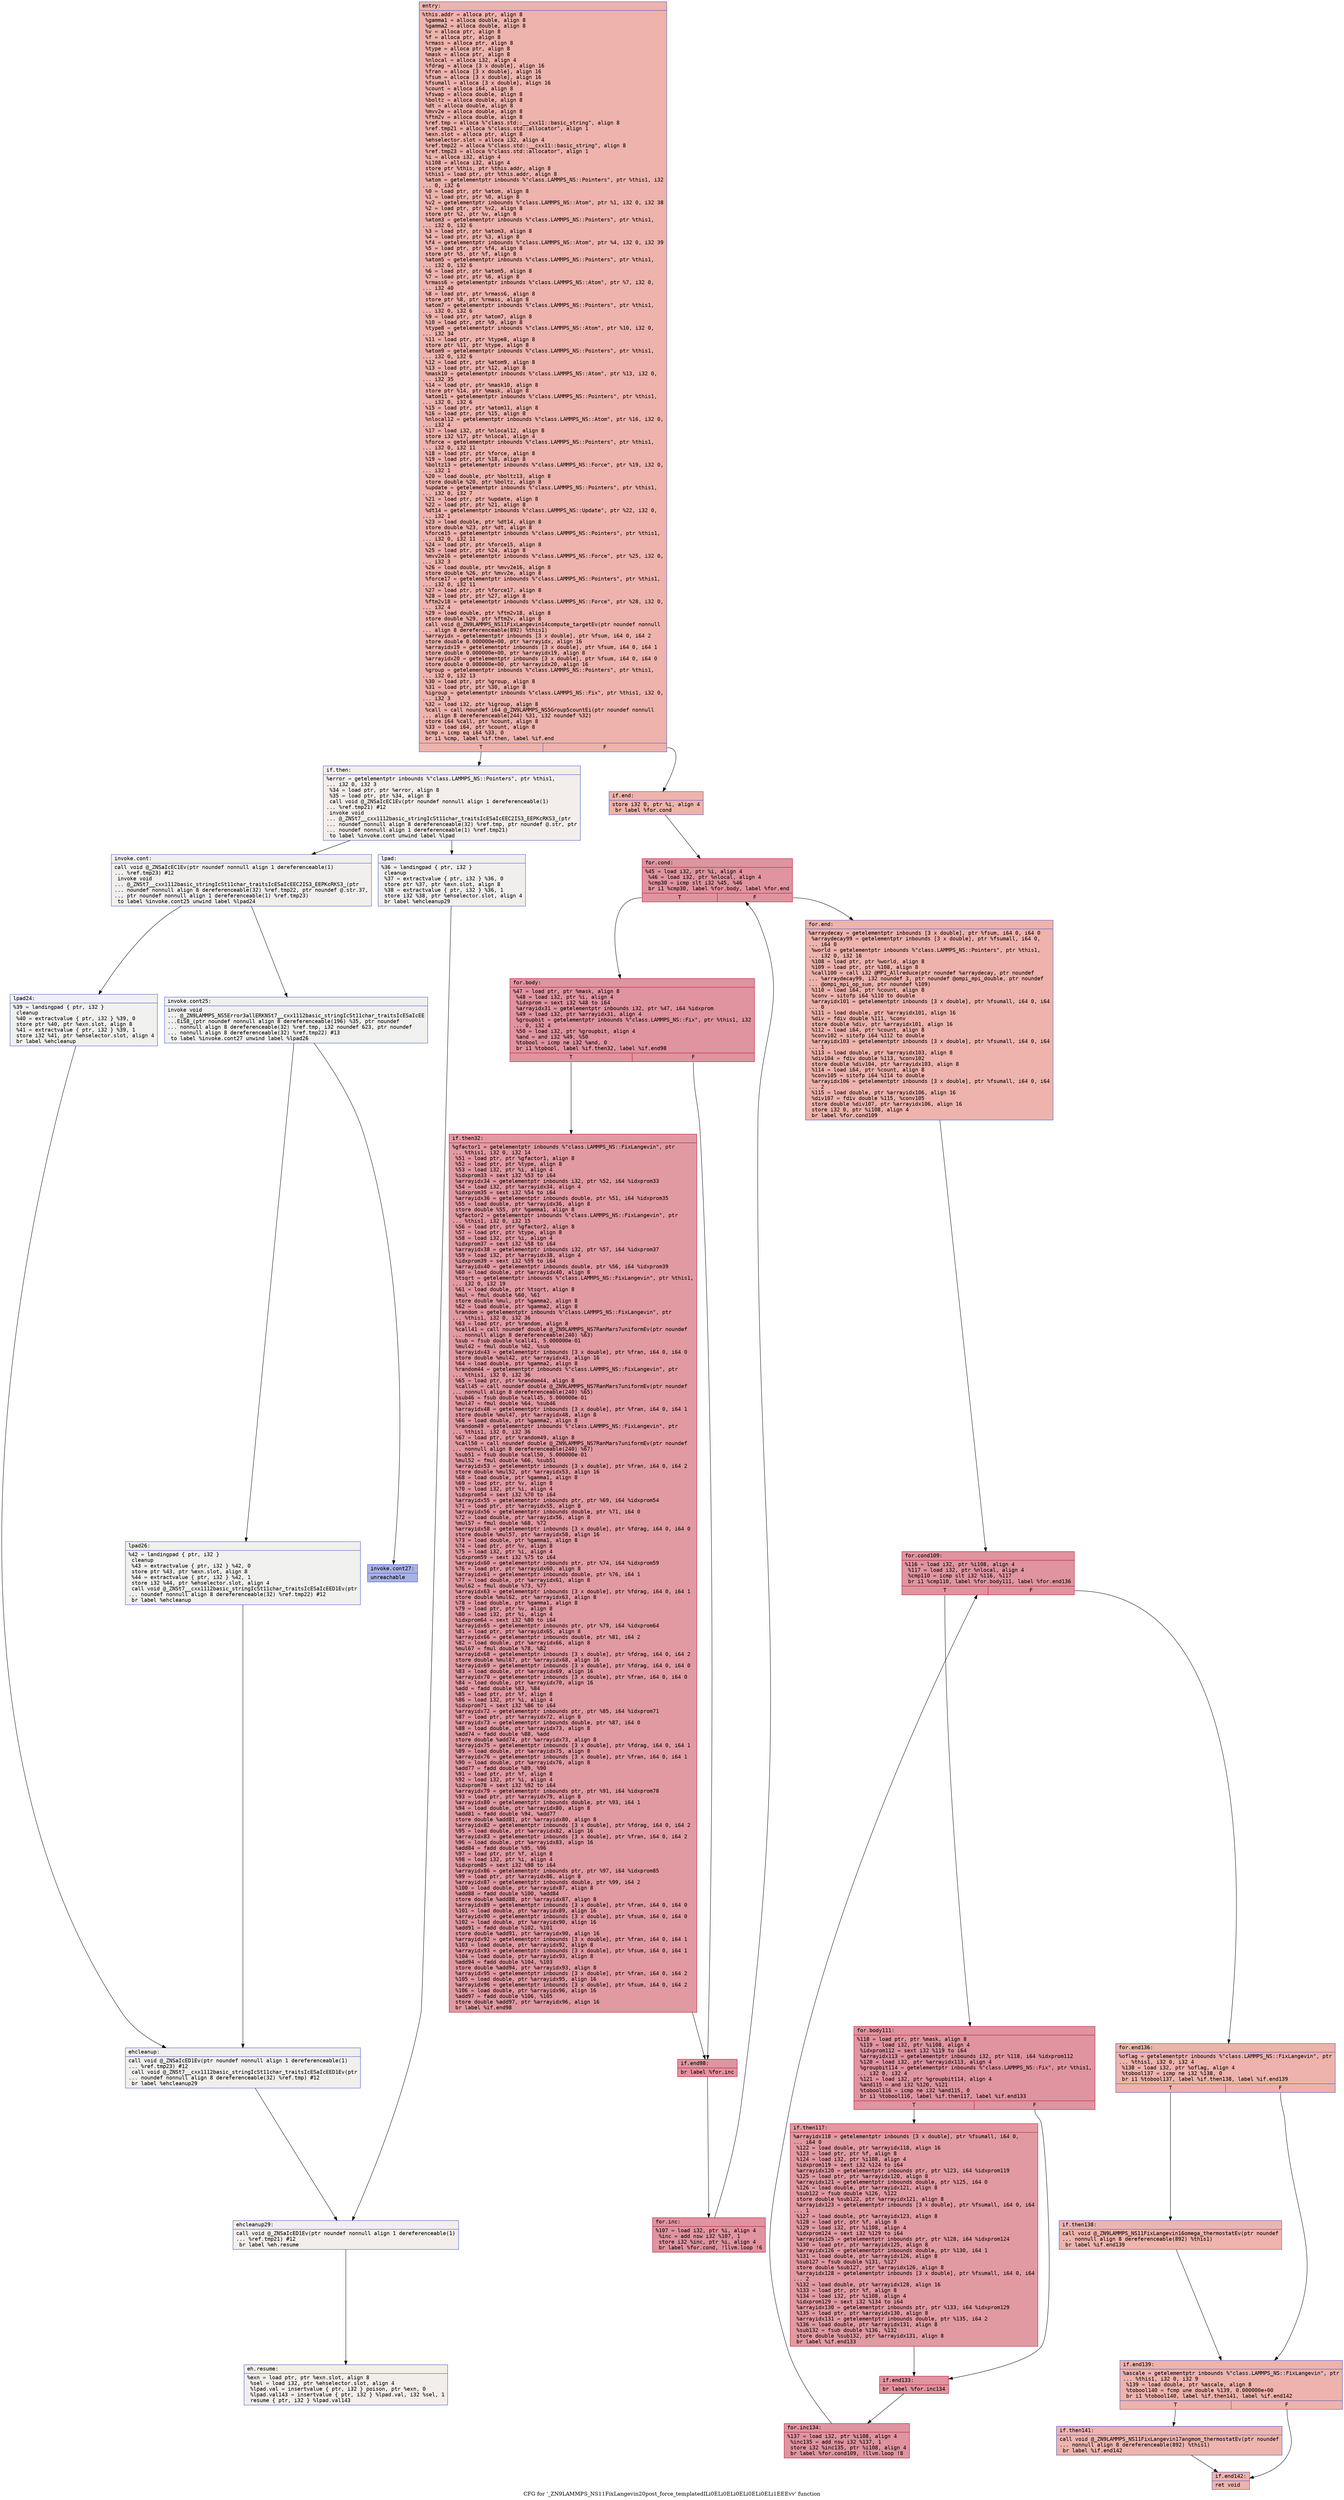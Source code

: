 digraph "CFG for '_ZN9LAMMPS_NS11FixLangevin20post_force_templatedILi0ELi0ELi0ELi0ELi0ELi1EEEvv' function" {
	label="CFG for '_ZN9LAMMPS_NS11FixLangevin20post_force_templatedILi0ELi0ELi0ELi0ELi0ELi1EEEvv' function";

	Node0x55e6b2318390 [shape=record,color="#3d50c3ff", style=filled, fillcolor="#d6524470" fontname="Courier",label="{entry:\l|  %this.addr = alloca ptr, align 8\l  %gamma1 = alloca double, align 8\l  %gamma2 = alloca double, align 8\l  %v = alloca ptr, align 8\l  %f = alloca ptr, align 8\l  %rmass = alloca ptr, align 8\l  %type = alloca ptr, align 8\l  %mask = alloca ptr, align 8\l  %nlocal = alloca i32, align 4\l  %fdrag = alloca [3 x double], align 16\l  %fran = alloca [3 x double], align 16\l  %fsum = alloca [3 x double], align 16\l  %fsumall = alloca [3 x double], align 16\l  %count = alloca i64, align 8\l  %fswap = alloca double, align 8\l  %boltz = alloca double, align 8\l  %dt = alloca double, align 8\l  %mvv2e = alloca double, align 8\l  %ftm2v = alloca double, align 8\l  %ref.tmp = alloca %\"class.std::__cxx11::basic_string\", align 8\l  %ref.tmp21 = alloca %\"class.std::allocator\", align 1\l  %exn.slot = alloca ptr, align 8\l  %ehselector.slot = alloca i32, align 4\l  %ref.tmp22 = alloca %\"class.std::__cxx11::basic_string\", align 8\l  %ref.tmp23 = alloca %\"class.std::allocator\", align 1\l  %i = alloca i32, align 4\l  %i108 = alloca i32, align 4\l  store ptr %this, ptr %this.addr, align 8\l  %this1 = load ptr, ptr %this.addr, align 8\l  %atom = getelementptr inbounds %\"class.LAMMPS_NS::Pointers\", ptr %this1, i32\l... 0, i32 6\l  %0 = load ptr, ptr %atom, align 8\l  %1 = load ptr, ptr %0, align 8\l  %v2 = getelementptr inbounds %\"class.LAMMPS_NS::Atom\", ptr %1, i32 0, i32 38\l  %2 = load ptr, ptr %v2, align 8\l  store ptr %2, ptr %v, align 8\l  %atom3 = getelementptr inbounds %\"class.LAMMPS_NS::Pointers\", ptr %this1,\l... i32 0, i32 6\l  %3 = load ptr, ptr %atom3, align 8\l  %4 = load ptr, ptr %3, align 8\l  %f4 = getelementptr inbounds %\"class.LAMMPS_NS::Atom\", ptr %4, i32 0, i32 39\l  %5 = load ptr, ptr %f4, align 8\l  store ptr %5, ptr %f, align 8\l  %atom5 = getelementptr inbounds %\"class.LAMMPS_NS::Pointers\", ptr %this1,\l... i32 0, i32 6\l  %6 = load ptr, ptr %atom5, align 8\l  %7 = load ptr, ptr %6, align 8\l  %rmass6 = getelementptr inbounds %\"class.LAMMPS_NS::Atom\", ptr %7, i32 0,\l... i32 40\l  %8 = load ptr, ptr %rmass6, align 8\l  store ptr %8, ptr %rmass, align 8\l  %atom7 = getelementptr inbounds %\"class.LAMMPS_NS::Pointers\", ptr %this1,\l... i32 0, i32 6\l  %9 = load ptr, ptr %atom7, align 8\l  %10 = load ptr, ptr %9, align 8\l  %type8 = getelementptr inbounds %\"class.LAMMPS_NS::Atom\", ptr %10, i32 0,\l... i32 34\l  %11 = load ptr, ptr %type8, align 8\l  store ptr %11, ptr %type, align 8\l  %atom9 = getelementptr inbounds %\"class.LAMMPS_NS::Pointers\", ptr %this1,\l... i32 0, i32 6\l  %12 = load ptr, ptr %atom9, align 8\l  %13 = load ptr, ptr %12, align 8\l  %mask10 = getelementptr inbounds %\"class.LAMMPS_NS::Atom\", ptr %13, i32 0,\l... i32 35\l  %14 = load ptr, ptr %mask10, align 8\l  store ptr %14, ptr %mask, align 8\l  %atom11 = getelementptr inbounds %\"class.LAMMPS_NS::Pointers\", ptr %this1,\l... i32 0, i32 6\l  %15 = load ptr, ptr %atom11, align 8\l  %16 = load ptr, ptr %15, align 8\l  %nlocal12 = getelementptr inbounds %\"class.LAMMPS_NS::Atom\", ptr %16, i32 0,\l... i32 4\l  %17 = load i32, ptr %nlocal12, align 8\l  store i32 %17, ptr %nlocal, align 4\l  %force = getelementptr inbounds %\"class.LAMMPS_NS::Pointers\", ptr %this1,\l... i32 0, i32 11\l  %18 = load ptr, ptr %force, align 8\l  %19 = load ptr, ptr %18, align 8\l  %boltz13 = getelementptr inbounds %\"class.LAMMPS_NS::Force\", ptr %19, i32 0,\l... i32 1\l  %20 = load double, ptr %boltz13, align 8\l  store double %20, ptr %boltz, align 8\l  %update = getelementptr inbounds %\"class.LAMMPS_NS::Pointers\", ptr %this1,\l... i32 0, i32 7\l  %21 = load ptr, ptr %update, align 8\l  %22 = load ptr, ptr %21, align 8\l  %dt14 = getelementptr inbounds %\"class.LAMMPS_NS::Update\", ptr %22, i32 0,\l... i32 1\l  %23 = load double, ptr %dt14, align 8\l  store double %23, ptr %dt, align 8\l  %force15 = getelementptr inbounds %\"class.LAMMPS_NS::Pointers\", ptr %this1,\l... i32 0, i32 11\l  %24 = load ptr, ptr %force15, align 8\l  %25 = load ptr, ptr %24, align 8\l  %mvv2e16 = getelementptr inbounds %\"class.LAMMPS_NS::Force\", ptr %25, i32 0,\l... i32 3\l  %26 = load double, ptr %mvv2e16, align 8\l  store double %26, ptr %mvv2e, align 8\l  %force17 = getelementptr inbounds %\"class.LAMMPS_NS::Pointers\", ptr %this1,\l... i32 0, i32 11\l  %27 = load ptr, ptr %force17, align 8\l  %28 = load ptr, ptr %27, align 8\l  %ftm2v18 = getelementptr inbounds %\"class.LAMMPS_NS::Force\", ptr %28, i32 0,\l... i32 4\l  %29 = load double, ptr %ftm2v18, align 8\l  store double %29, ptr %ftm2v, align 8\l  call void @_ZN9LAMMPS_NS11FixLangevin14compute_targetEv(ptr noundef nonnull\l... align 8 dereferenceable(892) %this1)\l  %arrayidx = getelementptr inbounds [3 x double], ptr %fsum, i64 0, i64 2\l  store double 0.000000e+00, ptr %arrayidx, align 16\l  %arrayidx19 = getelementptr inbounds [3 x double], ptr %fsum, i64 0, i64 1\l  store double 0.000000e+00, ptr %arrayidx19, align 8\l  %arrayidx20 = getelementptr inbounds [3 x double], ptr %fsum, i64 0, i64 0\l  store double 0.000000e+00, ptr %arrayidx20, align 16\l  %group = getelementptr inbounds %\"class.LAMMPS_NS::Pointers\", ptr %this1,\l... i32 0, i32 13\l  %30 = load ptr, ptr %group, align 8\l  %31 = load ptr, ptr %30, align 8\l  %igroup = getelementptr inbounds %\"class.LAMMPS_NS::Fix\", ptr %this1, i32 0,\l... i32 3\l  %32 = load i32, ptr %igroup, align 8\l  %call = call noundef i64 @_ZN9LAMMPS_NS5Group5countEi(ptr noundef nonnull\l... align 8 dereferenceable(244) %31, i32 noundef %32)\l  store i64 %call, ptr %count, align 8\l  %33 = load i64, ptr %count, align 8\l  %cmp = icmp eq i64 %33, 0\l  br i1 %cmp, label %if.then, label %if.end\l|{<s0>T|<s1>F}}"];
	Node0x55e6b2318390:s0 -> Node0x55e6b231de10[tooltip="entry -> if.then\nProbability 0.00%" ];
	Node0x55e6b2318390:s1 -> Node0x55e6b231de80[tooltip="entry -> if.end\nProbability 100.00%" ];
	Node0x55e6b231de10 [shape=record,color="#3d50c3ff", style=filled, fillcolor="#e5d8d170" fontname="Courier",label="{if.then:\l|  %error = getelementptr inbounds %\"class.LAMMPS_NS::Pointers\", ptr %this1,\l... i32 0, i32 3\l  %34 = load ptr, ptr %error, align 8\l  %35 = load ptr, ptr %34, align 8\l  call void @_ZNSaIcEC1Ev(ptr noundef nonnull align 1 dereferenceable(1)\l... %ref.tmp21) #12\l  invoke void\l... @_ZNSt7__cxx1112basic_stringIcSt11char_traitsIcESaIcEEC2IS3_EEPKcRKS3_(ptr\l... noundef nonnull align 8 dereferenceable(32) %ref.tmp, ptr noundef @.str, ptr\l... noundef nonnull align 1 dereferenceable(1) %ref.tmp21)\l          to label %invoke.cont unwind label %lpad\l}"];
	Node0x55e6b231de10 -> Node0x55e6b231e300[tooltip="if.then -> invoke.cont\nProbability 50.00%" ];
	Node0x55e6b231de10 -> Node0x55e6b231e350[tooltip="if.then -> lpad\nProbability 50.00%" ];
	Node0x55e6b231e300 [shape=record,color="#3d50c3ff", style=filled, fillcolor="#e0dbd870" fontname="Courier",label="{invoke.cont:\l|  call void @_ZNSaIcEC1Ev(ptr noundef nonnull align 1 dereferenceable(1)\l... %ref.tmp23) #12\l  invoke void\l... @_ZNSt7__cxx1112basic_stringIcSt11char_traitsIcESaIcEEC2IS3_EEPKcRKS3_(ptr\l... noundef nonnull align 8 dereferenceable(32) %ref.tmp22, ptr noundef @.str.37,\l... ptr noundef nonnull align 1 dereferenceable(1) %ref.tmp23)\l          to label %invoke.cont25 unwind label %lpad24\l}"];
	Node0x55e6b231e300 -> Node0x55e6b231e640[tooltip="invoke.cont -> invoke.cont25\nProbability 50.00%" ];
	Node0x55e6b231e300 -> Node0x55e6b231e690[tooltip="invoke.cont -> lpad24\nProbability 50.00%" ];
	Node0x55e6b231e640 [shape=record,color="#3d50c3ff", style=filled, fillcolor="#dedcdb70" fontname="Courier",label="{invoke.cont25:\l|  invoke void\l... @_ZN9LAMMPS_NS5Error3allERKNSt7__cxx1112basic_stringIcSt11char_traitsIcESaIcEE\l...EiS8_(ptr noundef nonnull align 8 dereferenceable(196) %35, ptr noundef\l... nonnull align 8 dereferenceable(32) %ref.tmp, i32 noundef 623, ptr noundef\l... nonnull align 8 dereferenceable(32) %ref.tmp22) #13\l          to label %invoke.cont27 unwind label %lpad26\l}"];
	Node0x55e6b231e640 -> Node0x55e6b231e5f0[tooltip="invoke.cont25 -> invoke.cont27\nProbability 0.00%" ];
	Node0x55e6b231e640 -> Node0x55e6b231e8c0[tooltip="invoke.cont25 -> lpad26\nProbability 100.00%" ];
	Node0x55e6b231e5f0 [shape=record,color="#3d50c3ff", style=filled, fillcolor="#3d50c370" fontname="Courier",label="{invoke.cont27:\l|  unreachable\l}"];
	Node0x55e6b231e350 [shape=record,color="#3d50c3ff", style=filled, fillcolor="#e0dbd870" fontname="Courier",label="{lpad:\l|  %36 = landingpad \{ ptr, i32 \}\l          cleanup\l  %37 = extractvalue \{ ptr, i32 \} %36, 0\l  store ptr %37, ptr %exn.slot, align 8\l  %38 = extractvalue \{ ptr, i32 \} %36, 1\l  store i32 %38, ptr %ehselector.slot, align 4\l  br label %ehcleanup29\l}"];
	Node0x55e6b231e350 -> Node0x55e6b231edc0[tooltip="lpad -> ehcleanup29\nProbability 100.00%" ];
	Node0x55e6b231e690 [shape=record,color="#3d50c3ff", style=filled, fillcolor="#dedcdb70" fontname="Courier",label="{lpad24:\l|  %39 = landingpad \{ ptr, i32 \}\l          cleanup\l  %40 = extractvalue \{ ptr, i32 \} %39, 0\l  store ptr %40, ptr %exn.slot, align 8\l  %41 = extractvalue \{ ptr, i32 \} %39, 1\l  store i32 %41, ptr %ehselector.slot, align 4\l  br label %ehcleanup\l}"];
	Node0x55e6b231e690 -> Node0x55e6b231f110[tooltip="lpad24 -> ehcleanup\nProbability 100.00%" ];
	Node0x55e6b231e8c0 [shape=record,color="#3d50c3ff", style=filled, fillcolor="#dedcdb70" fontname="Courier",label="{lpad26:\l|  %42 = landingpad \{ ptr, i32 \}\l          cleanup\l  %43 = extractvalue \{ ptr, i32 \} %42, 0\l  store ptr %43, ptr %exn.slot, align 8\l  %44 = extractvalue \{ ptr, i32 \} %42, 1\l  store i32 %44, ptr %ehselector.slot, align 4\l  call void @_ZNSt7__cxx1112basic_stringIcSt11char_traitsIcESaIcEED1Ev(ptr\l... noundef nonnull align 8 dereferenceable(32) %ref.tmp22) #12\l  br label %ehcleanup\l}"];
	Node0x55e6b231e8c0 -> Node0x55e6b231f110[tooltip="lpad26 -> ehcleanup\nProbability 100.00%" ];
	Node0x55e6b231f110 [shape=record,color="#3d50c3ff", style=filled, fillcolor="#e0dbd870" fontname="Courier",label="{ehcleanup:\l|  call void @_ZNSaIcED1Ev(ptr noundef nonnull align 1 dereferenceable(1)\l... %ref.tmp23) #12\l  call void @_ZNSt7__cxx1112basic_stringIcSt11char_traitsIcESaIcEED1Ev(ptr\l... noundef nonnull align 8 dereferenceable(32) %ref.tmp) #12\l  br label %ehcleanup29\l}"];
	Node0x55e6b231f110 -> Node0x55e6b231edc0[tooltip="ehcleanup -> ehcleanup29\nProbability 100.00%" ];
	Node0x55e6b231edc0 [shape=record,color="#3d50c3ff", style=filled, fillcolor="#e5d8d170" fontname="Courier",label="{ehcleanup29:\l|  call void @_ZNSaIcED1Ev(ptr noundef nonnull align 1 dereferenceable(1)\l... %ref.tmp21) #12\l  br label %eh.resume\l}"];
	Node0x55e6b231edc0 -> Node0x55e6b231f9c0[tooltip="ehcleanup29 -> eh.resume\nProbability 100.00%" ];
	Node0x55e6b231de80 [shape=record,color="#3d50c3ff", style=filled, fillcolor="#d6524470" fontname="Courier",label="{if.end:\l|  store i32 0, ptr %i, align 4\l  br label %for.cond\l}"];
	Node0x55e6b231de80 -> Node0x55e6b231fb20[tooltip="if.end -> for.cond\nProbability 100.00%" ];
	Node0x55e6b231fb20 [shape=record,color="#b70d28ff", style=filled, fillcolor="#b70d2870" fontname="Courier",label="{for.cond:\l|  %45 = load i32, ptr %i, align 4\l  %46 = load i32, ptr %nlocal, align 4\l  %cmp30 = icmp slt i32 %45, %46\l  br i1 %cmp30, label %for.body, label %for.end\l|{<s0>T|<s1>F}}"];
	Node0x55e6b231fb20:s0 -> Node0x55e6b231fda0[tooltip="for.cond -> for.body\nProbability 96.88%" ];
	Node0x55e6b231fb20:s1 -> Node0x55e6b231fe20[tooltip="for.cond -> for.end\nProbability 3.12%" ];
	Node0x55e6b231fda0 [shape=record,color="#b70d28ff", style=filled, fillcolor="#b70d2870" fontname="Courier",label="{for.body:\l|  %47 = load ptr, ptr %mask, align 8\l  %48 = load i32, ptr %i, align 4\l  %idxprom = sext i32 %48 to i64\l  %arrayidx31 = getelementptr inbounds i32, ptr %47, i64 %idxprom\l  %49 = load i32, ptr %arrayidx31, align 4\l  %groupbit = getelementptr inbounds %\"class.LAMMPS_NS::Fix\", ptr %this1, i32\l... 0, i32 4\l  %50 = load i32, ptr %groupbit, align 4\l  %and = and i32 %49, %50\l  %tobool = icmp ne i32 %and, 0\l  br i1 %tobool, label %if.then32, label %if.end98\l|{<s0>T|<s1>F}}"];
	Node0x55e6b231fda0:s0 -> Node0x55e6b2320d00[tooltip="for.body -> if.then32\nProbability 62.50%" ];
	Node0x55e6b231fda0:s1 -> Node0x55e6b2320d80[tooltip="for.body -> if.end98\nProbability 37.50%" ];
	Node0x55e6b2320d00 [shape=record,color="#b70d28ff", style=filled, fillcolor="#bb1b2c70" fontname="Courier",label="{if.then32:\l|  %gfactor1 = getelementptr inbounds %\"class.LAMMPS_NS::FixLangevin\", ptr\l... %this1, i32 0, i32 14\l  %51 = load ptr, ptr %gfactor1, align 8\l  %52 = load ptr, ptr %type, align 8\l  %53 = load i32, ptr %i, align 4\l  %idxprom33 = sext i32 %53 to i64\l  %arrayidx34 = getelementptr inbounds i32, ptr %52, i64 %idxprom33\l  %54 = load i32, ptr %arrayidx34, align 4\l  %idxprom35 = sext i32 %54 to i64\l  %arrayidx36 = getelementptr inbounds double, ptr %51, i64 %idxprom35\l  %55 = load double, ptr %arrayidx36, align 8\l  store double %55, ptr %gamma1, align 8\l  %gfactor2 = getelementptr inbounds %\"class.LAMMPS_NS::FixLangevin\", ptr\l... %this1, i32 0, i32 15\l  %56 = load ptr, ptr %gfactor2, align 8\l  %57 = load ptr, ptr %type, align 8\l  %58 = load i32, ptr %i, align 4\l  %idxprom37 = sext i32 %58 to i64\l  %arrayidx38 = getelementptr inbounds i32, ptr %57, i64 %idxprom37\l  %59 = load i32, ptr %arrayidx38, align 4\l  %idxprom39 = sext i32 %59 to i64\l  %arrayidx40 = getelementptr inbounds double, ptr %56, i64 %idxprom39\l  %60 = load double, ptr %arrayidx40, align 8\l  %tsqrt = getelementptr inbounds %\"class.LAMMPS_NS::FixLangevin\", ptr %this1,\l... i32 0, i32 19\l  %61 = load double, ptr %tsqrt, align 8\l  %mul = fmul double %60, %61\l  store double %mul, ptr %gamma2, align 8\l  %62 = load double, ptr %gamma2, align 8\l  %random = getelementptr inbounds %\"class.LAMMPS_NS::FixLangevin\", ptr\l... %this1, i32 0, i32 36\l  %63 = load ptr, ptr %random, align 8\l  %call41 = call noundef double @_ZN9LAMMPS_NS7RanMars7uniformEv(ptr noundef\l... nonnull align 8 dereferenceable(240) %63)\l  %sub = fsub double %call41, 5.000000e-01\l  %mul42 = fmul double %62, %sub\l  %arrayidx43 = getelementptr inbounds [3 x double], ptr %fran, i64 0, i64 0\l  store double %mul42, ptr %arrayidx43, align 16\l  %64 = load double, ptr %gamma2, align 8\l  %random44 = getelementptr inbounds %\"class.LAMMPS_NS::FixLangevin\", ptr\l... %this1, i32 0, i32 36\l  %65 = load ptr, ptr %random44, align 8\l  %call45 = call noundef double @_ZN9LAMMPS_NS7RanMars7uniformEv(ptr noundef\l... nonnull align 8 dereferenceable(240) %65)\l  %sub46 = fsub double %call45, 5.000000e-01\l  %mul47 = fmul double %64, %sub46\l  %arrayidx48 = getelementptr inbounds [3 x double], ptr %fran, i64 0, i64 1\l  store double %mul47, ptr %arrayidx48, align 8\l  %66 = load double, ptr %gamma2, align 8\l  %random49 = getelementptr inbounds %\"class.LAMMPS_NS::FixLangevin\", ptr\l... %this1, i32 0, i32 36\l  %67 = load ptr, ptr %random49, align 8\l  %call50 = call noundef double @_ZN9LAMMPS_NS7RanMars7uniformEv(ptr noundef\l... nonnull align 8 dereferenceable(240) %67)\l  %sub51 = fsub double %call50, 5.000000e-01\l  %mul52 = fmul double %66, %sub51\l  %arrayidx53 = getelementptr inbounds [3 x double], ptr %fran, i64 0, i64 2\l  store double %mul52, ptr %arrayidx53, align 16\l  %68 = load double, ptr %gamma1, align 8\l  %69 = load ptr, ptr %v, align 8\l  %70 = load i32, ptr %i, align 4\l  %idxprom54 = sext i32 %70 to i64\l  %arrayidx55 = getelementptr inbounds ptr, ptr %69, i64 %idxprom54\l  %71 = load ptr, ptr %arrayidx55, align 8\l  %arrayidx56 = getelementptr inbounds double, ptr %71, i64 0\l  %72 = load double, ptr %arrayidx56, align 8\l  %mul57 = fmul double %68, %72\l  %arrayidx58 = getelementptr inbounds [3 x double], ptr %fdrag, i64 0, i64 0\l  store double %mul57, ptr %arrayidx58, align 16\l  %73 = load double, ptr %gamma1, align 8\l  %74 = load ptr, ptr %v, align 8\l  %75 = load i32, ptr %i, align 4\l  %idxprom59 = sext i32 %75 to i64\l  %arrayidx60 = getelementptr inbounds ptr, ptr %74, i64 %idxprom59\l  %76 = load ptr, ptr %arrayidx60, align 8\l  %arrayidx61 = getelementptr inbounds double, ptr %76, i64 1\l  %77 = load double, ptr %arrayidx61, align 8\l  %mul62 = fmul double %73, %77\l  %arrayidx63 = getelementptr inbounds [3 x double], ptr %fdrag, i64 0, i64 1\l  store double %mul62, ptr %arrayidx63, align 8\l  %78 = load double, ptr %gamma1, align 8\l  %79 = load ptr, ptr %v, align 8\l  %80 = load i32, ptr %i, align 4\l  %idxprom64 = sext i32 %80 to i64\l  %arrayidx65 = getelementptr inbounds ptr, ptr %79, i64 %idxprom64\l  %81 = load ptr, ptr %arrayidx65, align 8\l  %arrayidx66 = getelementptr inbounds double, ptr %81, i64 2\l  %82 = load double, ptr %arrayidx66, align 8\l  %mul67 = fmul double %78, %82\l  %arrayidx68 = getelementptr inbounds [3 x double], ptr %fdrag, i64 0, i64 2\l  store double %mul67, ptr %arrayidx68, align 16\l  %arrayidx69 = getelementptr inbounds [3 x double], ptr %fdrag, i64 0, i64 0\l  %83 = load double, ptr %arrayidx69, align 16\l  %arrayidx70 = getelementptr inbounds [3 x double], ptr %fran, i64 0, i64 0\l  %84 = load double, ptr %arrayidx70, align 16\l  %add = fadd double %83, %84\l  %85 = load ptr, ptr %f, align 8\l  %86 = load i32, ptr %i, align 4\l  %idxprom71 = sext i32 %86 to i64\l  %arrayidx72 = getelementptr inbounds ptr, ptr %85, i64 %idxprom71\l  %87 = load ptr, ptr %arrayidx72, align 8\l  %arrayidx73 = getelementptr inbounds double, ptr %87, i64 0\l  %88 = load double, ptr %arrayidx73, align 8\l  %add74 = fadd double %88, %add\l  store double %add74, ptr %arrayidx73, align 8\l  %arrayidx75 = getelementptr inbounds [3 x double], ptr %fdrag, i64 0, i64 1\l  %89 = load double, ptr %arrayidx75, align 8\l  %arrayidx76 = getelementptr inbounds [3 x double], ptr %fran, i64 0, i64 1\l  %90 = load double, ptr %arrayidx76, align 8\l  %add77 = fadd double %89, %90\l  %91 = load ptr, ptr %f, align 8\l  %92 = load i32, ptr %i, align 4\l  %idxprom78 = sext i32 %92 to i64\l  %arrayidx79 = getelementptr inbounds ptr, ptr %91, i64 %idxprom78\l  %93 = load ptr, ptr %arrayidx79, align 8\l  %arrayidx80 = getelementptr inbounds double, ptr %93, i64 1\l  %94 = load double, ptr %arrayidx80, align 8\l  %add81 = fadd double %94, %add77\l  store double %add81, ptr %arrayidx80, align 8\l  %arrayidx82 = getelementptr inbounds [3 x double], ptr %fdrag, i64 0, i64 2\l  %95 = load double, ptr %arrayidx82, align 16\l  %arrayidx83 = getelementptr inbounds [3 x double], ptr %fran, i64 0, i64 2\l  %96 = load double, ptr %arrayidx83, align 16\l  %add84 = fadd double %95, %96\l  %97 = load ptr, ptr %f, align 8\l  %98 = load i32, ptr %i, align 4\l  %idxprom85 = sext i32 %98 to i64\l  %arrayidx86 = getelementptr inbounds ptr, ptr %97, i64 %idxprom85\l  %99 = load ptr, ptr %arrayidx86, align 8\l  %arrayidx87 = getelementptr inbounds double, ptr %99, i64 2\l  %100 = load double, ptr %arrayidx87, align 8\l  %add88 = fadd double %100, %add84\l  store double %add88, ptr %arrayidx87, align 8\l  %arrayidx89 = getelementptr inbounds [3 x double], ptr %fran, i64 0, i64 0\l  %101 = load double, ptr %arrayidx89, align 16\l  %arrayidx90 = getelementptr inbounds [3 x double], ptr %fsum, i64 0, i64 0\l  %102 = load double, ptr %arrayidx90, align 16\l  %add91 = fadd double %102, %101\l  store double %add91, ptr %arrayidx90, align 16\l  %arrayidx92 = getelementptr inbounds [3 x double], ptr %fran, i64 0, i64 1\l  %103 = load double, ptr %arrayidx92, align 8\l  %arrayidx93 = getelementptr inbounds [3 x double], ptr %fsum, i64 0, i64 1\l  %104 = load double, ptr %arrayidx93, align 8\l  %add94 = fadd double %104, %103\l  store double %add94, ptr %arrayidx93, align 8\l  %arrayidx95 = getelementptr inbounds [3 x double], ptr %fran, i64 0, i64 2\l  %105 = load double, ptr %arrayidx95, align 16\l  %arrayidx96 = getelementptr inbounds [3 x double], ptr %fsum, i64 0, i64 2\l  %106 = load double, ptr %arrayidx96, align 16\l  %add97 = fadd double %106, %105\l  store double %add97, ptr %arrayidx96, align 16\l  br label %if.end98\l}"];
	Node0x55e6b2320d00 -> Node0x55e6b2320d80[tooltip="if.then32 -> if.end98\nProbability 100.00%" ];
	Node0x55e6b2320d80 [shape=record,color="#b70d28ff", style=filled, fillcolor="#b70d2870" fontname="Courier",label="{if.end98:\l|  br label %for.inc\l}"];
	Node0x55e6b2320d80 -> Node0x55e6b2327bc0[tooltip="if.end98 -> for.inc\nProbability 100.00%" ];
	Node0x55e6b2327bc0 [shape=record,color="#b70d28ff", style=filled, fillcolor="#b70d2870" fontname="Courier",label="{for.inc:\l|  %107 = load i32, ptr %i, align 4\l  %inc = add nsw i32 %107, 1\l  store i32 %inc, ptr %i, align 4\l  br label %for.cond, !llvm.loop !6\l}"];
	Node0x55e6b2327bc0 -> Node0x55e6b231fb20[tooltip="for.inc -> for.cond\nProbability 100.00%" ];
	Node0x55e6b231fe20 [shape=record,color="#3d50c3ff", style=filled, fillcolor="#d6524470" fontname="Courier",label="{for.end:\l|  %arraydecay = getelementptr inbounds [3 x double], ptr %fsum, i64 0, i64 0\l  %arraydecay99 = getelementptr inbounds [3 x double], ptr %fsumall, i64 0,\l... i64 0\l  %world = getelementptr inbounds %\"class.LAMMPS_NS::Pointers\", ptr %this1,\l... i32 0, i32 16\l  %108 = load ptr, ptr %world, align 8\l  %109 = load ptr, ptr %108, align 8\l  %call100 = call i32 @MPI_Allreduce(ptr noundef %arraydecay, ptr noundef\l... %arraydecay99, i32 noundef 3, ptr noundef @ompi_mpi_double, ptr noundef\l... @ompi_mpi_op_sum, ptr noundef %109)\l  %110 = load i64, ptr %count, align 8\l  %conv = sitofp i64 %110 to double\l  %arrayidx101 = getelementptr inbounds [3 x double], ptr %fsumall, i64 0, i64\l... 0\l  %111 = load double, ptr %arrayidx101, align 16\l  %div = fdiv double %111, %conv\l  store double %div, ptr %arrayidx101, align 16\l  %112 = load i64, ptr %count, align 8\l  %conv102 = sitofp i64 %112 to double\l  %arrayidx103 = getelementptr inbounds [3 x double], ptr %fsumall, i64 0, i64\l... 1\l  %113 = load double, ptr %arrayidx103, align 8\l  %div104 = fdiv double %113, %conv102\l  store double %div104, ptr %arrayidx103, align 8\l  %114 = load i64, ptr %count, align 8\l  %conv105 = sitofp i64 %114 to double\l  %arrayidx106 = getelementptr inbounds [3 x double], ptr %fsumall, i64 0, i64\l... 2\l  %115 = load double, ptr %arrayidx106, align 16\l  %div107 = fdiv double %115, %conv105\l  store double %div107, ptr %arrayidx106, align 16\l  store i32 0, ptr %i108, align 4\l  br label %for.cond109\l}"];
	Node0x55e6b231fe20 -> Node0x55e6b2329130[tooltip="for.end -> for.cond109\nProbability 100.00%" ];
	Node0x55e6b2329130 [shape=record,color="#b70d28ff", style=filled, fillcolor="#b70d2870" fontname="Courier",label="{for.cond109:\l|  %116 = load i32, ptr %i108, align 4\l  %117 = load i32, ptr %nlocal, align 4\l  %cmp110 = icmp slt i32 %116, %117\l  br i1 %cmp110, label %for.body111, label %for.end136\l|{<s0>T|<s1>F}}"];
	Node0x55e6b2329130:s0 -> Node0x55e6b23293d0[tooltip="for.cond109 -> for.body111\nProbability 96.88%" ];
	Node0x55e6b2329130:s1 -> Node0x55e6b2329450[tooltip="for.cond109 -> for.end136\nProbability 3.12%" ];
	Node0x55e6b23293d0 [shape=record,color="#b70d28ff", style=filled, fillcolor="#b70d2870" fontname="Courier",label="{for.body111:\l|  %118 = load ptr, ptr %mask, align 8\l  %119 = load i32, ptr %i108, align 4\l  %idxprom112 = sext i32 %119 to i64\l  %arrayidx113 = getelementptr inbounds i32, ptr %118, i64 %idxprom112\l  %120 = load i32, ptr %arrayidx113, align 4\l  %groupbit114 = getelementptr inbounds %\"class.LAMMPS_NS::Fix\", ptr %this1,\l... i32 0, i32 4\l  %121 = load i32, ptr %groupbit114, align 4\l  %and115 = and i32 %120, %121\l  %tobool116 = icmp ne i32 %and115, 0\l  br i1 %tobool116, label %if.then117, label %if.end133\l|{<s0>T|<s1>F}}"];
	Node0x55e6b23293d0:s0 -> Node0x55e6b2329b50[tooltip="for.body111 -> if.then117\nProbability 62.50%" ];
	Node0x55e6b23293d0:s1 -> Node0x55e6b2329bd0[tooltip="for.body111 -> if.end133\nProbability 37.50%" ];
	Node0x55e6b2329b50 [shape=record,color="#b70d28ff", style=filled, fillcolor="#bb1b2c70" fontname="Courier",label="{if.then117:\l|  %arrayidx118 = getelementptr inbounds [3 x double], ptr %fsumall, i64 0,\l... i64 0\l  %122 = load double, ptr %arrayidx118, align 16\l  %123 = load ptr, ptr %f, align 8\l  %124 = load i32, ptr %i108, align 4\l  %idxprom119 = sext i32 %124 to i64\l  %arrayidx120 = getelementptr inbounds ptr, ptr %123, i64 %idxprom119\l  %125 = load ptr, ptr %arrayidx120, align 8\l  %arrayidx121 = getelementptr inbounds double, ptr %125, i64 0\l  %126 = load double, ptr %arrayidx121, align 8\l  %sub122 = fsub double %126, %122\l  store double %sub122, ptr %arrayidx121, align 8\l  %arrayidx123 = getelementptr inbounds [3 x double], ptr %fsumall, i64 0, i64\l... 1\l  %127 = load double, ptr %arrayidx123, align 8\l  %128 = load ptr, ptr %f, align 8\l  %129 = load i32, ptr %i108, align 4\l  %idxprom124 = sext i32 %129 to i64\l  %arrayidx125 = getelementptr inbounds ptr, ptr %128, i64 %idxprom124\l  %130 = load ptr, ptr %arrayidx125, align 8\l  %arrayidx126 = getelementptr inbounds double, ptr %130, i64 1\l  %131 = load double, ptr %arrayidx126, align 8\l  %sub127 = fsub double %131, %127\l  store double %sub127, ptr %arrayidx126, align 8\l  %arrayidx128 = getelementptr inbounds [3 x double], ptr %fsumall, i64 0, i64\l... 2\l  %132 = load double, ptr %arrayidx128, align 16\l  %133 = load ptr, ptr %f, align 8\l  %134 = load i32, ptr %i108, align 4\l  %idxprom129 = sext i32 %134 to i64\l  %arrayidx130 = getelementptr inbounds ptr, ptr %133, i64 %idxprom129\l  %135 = load ptr, ptr %arrayidx130, align 8\l  %arrayidx131 = getelementptr inbounds double, ptr %135, i64 2\l  %136 = load double, ptr %arrayidx131, align 8\l  %sub132 = fsub double %136, %132\l  store double %sub132, ptr %arrayidx131, align 8\l  br label %if.end133\l}"];
	Node0x55e6b2329b50 -> Node0x55e6b2329bd0[tooltip="if.then117 -> if.end133\nProbability 100.00%" ];
	Node0x55e6b2329bd0 [shape=record,color="#b70d28ff", style=filled, fillcolor="#b70d2870" fontname="Courier",label="{if.end133:\l|  br label %for.inc134\l}"];
	Node0x55e6b2329bd0 -> Node0x55e6b2322520[tooltip="if.end133 -> for.inc134\nProbability 100.00%" ];
	Node0x55e6b2322520 [shape=record,color="#b70d28ff", style=filled, fillcolor="#b70d2870" fontname="Courier",label="{for.inc134:\l|  %137 = load i32, ptr %i108, align 4\l  %inc135 = add nsw i32 %137, 1\l  store i32 %inc135, ptr %i108, align 4\l  br label %for.cond109, !llvm.loop !8\l}"];
	Node0x55e6b2322520 -> Node0x55e6b2329130[tooltip="for.inc134 -> for.cond109\nProbability 100.00%" ];
	Node0x55e6b2329450 [shape=record,color="#3d50c3ff", style=filled, fillcolor="#d6524470" fontname="Courier",label="{for.end136:\l|  %oflag = getelementptr inbounds %\"class.LAMMPS_NS::FixLangevin\", ptr\l... %this1, i32 0, i32 4\l  %138 = load i32, ptr %oflag, align 4\l  %tobool137 = icmp ne i32 %138, 0\l  br i1 %tobool137, label %if.then138, label %if.end139\l|{<s0>T|<s1>F}}"];
	Node0x55e6b2329450:s0 -> Node0x55e6b2322bc0[tooltip="for.end136 -> if.then138\nProbability 62.50%" ];
	Node0x55e6b2329450:s1 -> Node0x55e6b2322c40[tooltip="for.end136 -> if.end139\nProbability 37.50%" ];
	Node0x55e6b2322bc0 [shape=record,color="#3d50c3ff", style=filled, fillcolor="#d8564670" fontname="Courier",label="{if.then138:\l|  call void @_ZN9LAMMPS_NS11FixLangevin16omega_thermostatEv(ptr noundef\l... nonnull align 8 dereferenceable(892) %this1)\l  br label %if.end139\l}"];
	Node0x55e6b2322bc0 -> Node0x55e6b2322c40[tooltip="if.then138 -> if.end139\nProbability 100.00%" ];
	Node0x55e6b2322c40 [shape=record,color="#3d50c3ff", style=filled, fillcolor="#d6524470" fontname="Courier",label="{if.end139:\l|  %ascale = getelementptr inbounds %\"class.LAMMPS_NS::FixLangevin\", ptr\l... %this1, i32 0, i32 9\l  %139 = load double, ptr %ascale, align 8\l  %tobool140 = fcmp une double %139, 0.000000e+00\l  br i1 %tobool140, label %if.then141, label %if.end142\l|{<s0>T|<s1>F}}"];
	Node0x55e6b2322c40:s0 -> Node0x55e6b232cac0[tooltip="if.end139 -> if.then141\nProbability 62.50%" ];
	Node0x55e6b2322c40:s1 -> Node0x55e6b232cb40[tooltip="if.end139 -> if.end142\nProbability 37.50%" ];
	Node0x55e6b232cac0 [shape=record,color="#3d50c3ff", style=filled, fillcolor="#d8564670" fontname="Courier",label="{if.then141:\l|  call void @_ZN9LAMMPS_NS11FixLangevin17angmom_thermostatEv(ptr noundef\l... nonnull align 8 dereferenceable(892) %this1)\l  br label %if.end142\l}"];
	Node0x55e6b232cac0 -> Node0x55e6b232cb40[tooltip="if.then141 -> if.end142\nProbability 100.00%" ];
	Node0x55e6b232cb40 [shape=record,color="#3d50c3ff", style=filled, fillcolor="#d6524470" fontname="Courier",label="{if.end142:\l|  ret void\l}"];
	Node0x55e6b231f9c0 [shape=record,color="#3d50c3ff", style=filled, fillcolor="#e5d8d170" fontname="Courier",label="{eh.resume:\l|  %exn = load ptr, ptr %exn.slot, align 8\l  %sel = load i32, ptr %ehselector.slot, align 4\l  %lpad.val = insertvalue \{ ptr, i32 \} poison, ptr %exn, 0\l  %lpad.val143 = insertvalue \{ ptr, i32 \} %lpad.val, i32 %sel, 1\l  resume \{ ptr, i32 \} %lpad.val143\l}"];
}
